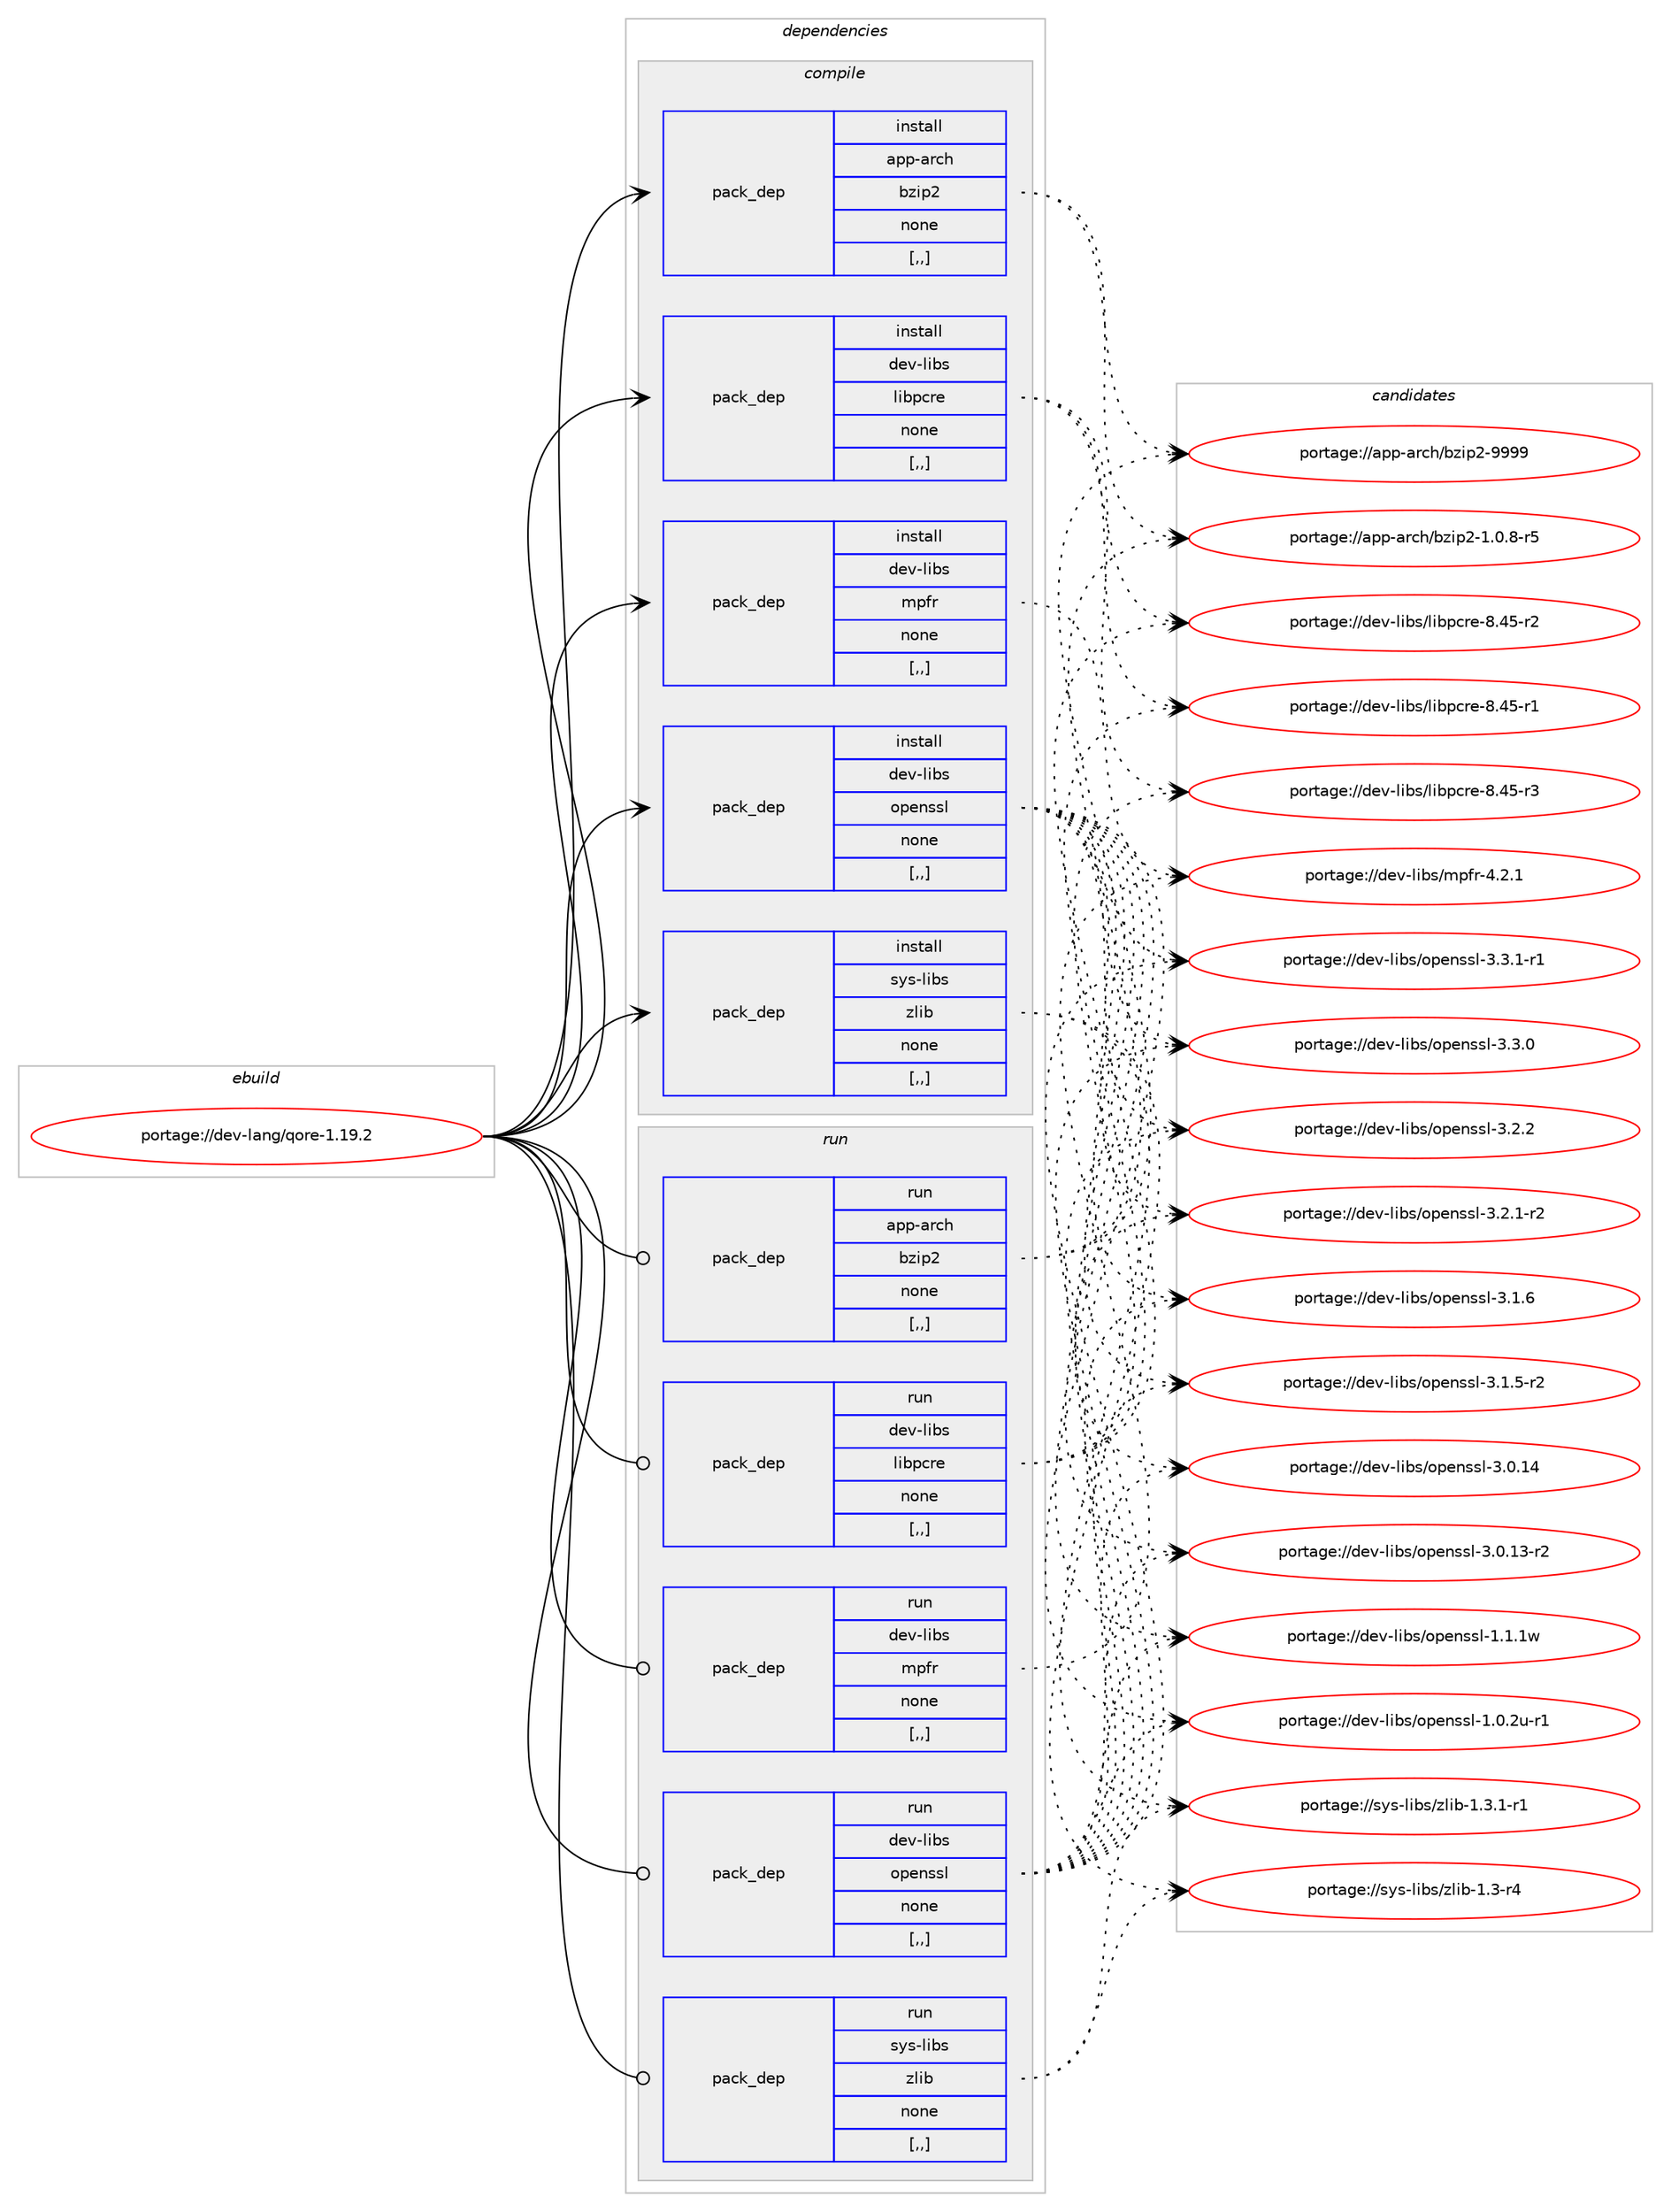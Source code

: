 digraph prolog {

# *************
# Graph options
# *************

newrank=true;
concentrate=true;
compound=true;
graph [rankdir=LR,fontname=Helvetica,fontsize=10,ranksep=1.5];#, ranksep=2.5, nodesep=0.2];
edge  [arrowhead=vee];
node  [fontname=Helvetica,fontsize=10];

# **********
# The ebuild
# **********

subgraph cluster_leftcol {
color=gray;
label=<<i>ebuild</i>>;
id [label="portage://dev-lang/qore-1.19.2", color=red, width=4, href="../dev-lang/qore-1.19.2.svg"];
}

# ****************
# The dependencies
# ****************

subgraph cluster_midcol {
color=gray;
label=<<i>dependencies</i>>;
subgraph cluster_compile {
fillcolor="#eeeeee";
style=filled;
label=<<i>compile</i>>;
subgraph pack77487 {
dependency102840 [label=<<TABLE BORDER="0" CELLBORDER="1" CELLSPACING="0" CELLPADDING="4" WIDTH="220"><TR><TD ROWSPAN="6" CELLPADDING="30">pack_dep</TD></TR><TR><TD WIDTH="110">install</TD></TR><TR><TD>app-arch</TD></TR><TR><TD>bzip2</TD></TR><TR><TD>none</TD></TR><TR><TD>[,,]</TD></TR></TABLE>>, shape=none, color=blue];
}
id:e -> dependency102840:w [weight=20,style="solid",arrowhead="vee"];
subgraph pack77488 {
dependency102841 [label=<<TABLE BORDER="0" CELLBORDER="1" CELLSPACING="0" CELLPADDING="4" WIDTH="220"><TR><TD ROWSPAN="6" CELLPADDING="30">pack_dep</TD></TR><TR><TD WIDTH="110">install</TD></TR><TR><TD>dev-libs</TD></TR><TR><TD>libpcre</TD></TR><TR><TD>none</TD></TR><TR><TD>[,,]</TD></TR></TABLE>>, shape=none, color=blue];
}
id:e -> dependency102841:w [weight=20,style="solid",arrowhead="vee"];
subgraph pack77489 {
dependency102842 [label=<<TABLE BORDER="0" CELLBORDER="1" CELLSPACING="0" CELLPADDING="4" WIDTH="220"><TR><TD ROWSPAN="6" CELLPADDING="30">pack_dep</TD></TR><TR><TD WIDTH="110">install</TD></TR><TR><TD>dev-libs</TD></TR><TR><TD>mpfr</TD></TR><TR><TD>none</TD></TR><TR><TD>[,,]</TD></TR></TABLE>>, shape=none, color=blue];
}
id:e -> dependency102842:w [weight=20,style="solid",arrowhead="vee"];
subgraph pack77490 {
dependency102843 [label=<<TABLE BORDER="0" CELLBORDER="1" CELLSPACING="0" CELLPADDING="4" WIDTH="220"><TR><TD ROWSPAN="6" CELLPADDING="30">pack_dep</TD></TR><TR><TD WIDTH="110">install</TD></TR><TR><TD>dev-libs</TD></TR><TR><TD>openssl</TD></TR><TR><TD>none</TD></TR><TR><TD>[,,]</TD></TR></TABLE>>, shape=none, color=blue];
}
id:e -> dependency102843:w [weight=20,style="solid",arrowhead="vee"];
subgraph pack77491 {
dependency102844 [label=<<TABLE BORDER="0" CELLBORDER="1" CELLSPACING="0" CELLPADDING="4" WIDTH="220"><TR><TD ROWSPAN="6" CELLPADDING="30">pack_dep</TD></TR><TR><TD WIDTH="110">install</TD></TR><TR><TD>sys-libs</TD></TR><TR><TD>zlib</TD></TR><TR><TD>none</TD></TR><TR><TD>[,,]</TD></TR></TABLE>>, shape=none, color=blue];
}
id:e -> dependency102844:w [weight=20,style="solid",arrowhead="vee"];
}
subgraph cluster_compileandrun {
fillcolor="#eeeeee";
style=filled;
label=<<i>compile and run</i>>;
}
subgraph cluster_run {
fillcolor="#eeeeee";
style=filled;
label=<<i>run</i>>;
subgraph pack77492 {
dependency102845 [label=<<TABLE BORDER="0" CELLBORDER="1" CELLSPACING="0" CELLPADDING="4" WIDTH="220"><TR><TD ROWSPAN="6" CELLPADDING="30">pack_dep</TD></TR><TR><TD WIDTH="110">run</TD></TR><TR><TD>app-arch</TD></TR><TR><TD>bzip2</TD></TR><TR><TD>none</TD></TR><TR><TD>[,,]</TD></TR></TABLE>>, shape=none, color=blue];
}
id:e -> dependency102845:w [weight=20,style="solid",arrowhead="odot"];
subgraph pack77493 {
dependency102846 [label=<<TABLE BORDER="0" CELLBORDER="1" CELLSPACING="0" CELLPADDING="4" WIDTH="220"><TR><TD ROWSPAN="6" CELLPADDING="30">pack_dep</TD></TR><TR><TD WIDTH="110">run</TD></TR><TR><TD>dev-libs</TD></TR><TR><TD>libpcre</TD></TR><TR><TD>none</TD></TR><TR><TD>[,,]</TD></TR></TABLE>>, shape=none, color=blue];
}
id:e -> dependency102846:w [weight=20,style="solid",arrowhead="odot"];
subgraph pack77494 {
dependency102847 [label=<<TABLE BORDER="0" CELLBORDER="1" CELLSPACING="0" CELLPADDING="4" WIDTH="220"><TR><TD ROWSPAN="6" CELLPADDING="30">pack_dep</TD></TR><TR><TD WIDTH="110">run</TD></TR><TR><TD>dev-libs</TD></TR><TR><TD>mpfr</TD></TR><TR><TD>none</TD></TR><TR><TD>[,,]</TD></TR></TABLE>>, shape=none, color=blue];
}
id:e -> dependency102847:w [weight=20,style="solid",arrowhead="odot"];
subgraph pack77495 {
dependency102848 [label=<<TABLE BORDER="0" CELLBORDER="1" CELLSPACING="0" CELLPADDING="4" WIDTH="220"><TR><TD ROWSPAN="6" CELLPADDING="30">pack_dep</TD></TR><TR><TD WIDTH="110">run</TD></TR><TR><TD>dev-libs</TD></TR><TR><TD>openssl</TD></TR><TR><TD>none</TD></TR><TR><TD>[,,]</TD></TR></TABLE>>, shape=none, color=blue];
}
id:e -> dependency102848:w [weight=20,style="solid",arrowhead="odot"];
subgraph pack77496 {
dependency102849 [label=<<TABLE BORDER="0" CELLBORDER="1" CELLSPACING="0" CELLPADDING="4" WIDTH="220"><TR><TD ROWSPAN="6" CELLPADDING="30">pack_dep</TD></TR><TR><TD WIDTH="110">run</TD></TR><TR><TD>sys-libs</TD></TR><TR><TD>zlib</TD></TR><TR><TD>none</TD></TR><TR><TD>[,,]</TD></TR></TABLE>>, shape=none, color=blue];
}
id:e -> dependency102849:w [weight=20,style="solid",arrowhead="odot"];
}
}

# **************
# The candidates
# **************

subgraph cluster_choices {
rank=same;
color=gray;
label=<<i>candidates</i>>;

subgraph choice77487 {
color=black;
nodesep=1;
choice971121124597114991044798122105112504557575757 [label="portage://app-arch/bzip2-9999", color=red, width=4,href="../app-arch/bzip2-9999.svg"];
choice971121124597114991044798122105112504549464846564511453 [label="portage://app-arch/bzip2-1.0.8-r5", color=red, width=4,href="../app-arch/bzip2-1.0.8-r5.svg"];
dependency102840:e -> choice971121124597114991044798122105112504557575757:w [style=dotted,weight="100"];
dependency102840:e -> choice971121124597114991044798122105112504549464846564511453:w [style=dotted,weight="100"];
}
subgraph choice77488 {
color=black;
nodesep=1;
choice100101118451081059811547108105981129911410145564652534511451 [label="portage://dev-libs/libpcre-8.45-r3", color=red, width=4,href="../dev-libs/libpcre-8.45-r3.svg"];
choice100101118451081059811547108105981129911410145564652534511450 [label="portage://dev-libs/libpcre-8.45-r2", color=red, width=4,href="../dev-libs/libpcre-8.45-r2.svg"];
choice100101118451081059811547108105981129911410145564652534511449 [label="portage://dev-libs/libpcre-8.45-r1", color=red, width=4,href="../dev-libs/libpcre-8.45-r1.svg"];
dependency102841:e -> choice100101118451081059811547108105981129911410145564652534511451:w [style=dotted,weight="100"];
dependency102841:e -> choice100101118451081059811547108105981129911410145564652534511450:w [style=dotted,weight="100"];
dependency102841:e -> choice100101118451081059811547108105981129911410145564652534511449:w [style=dotted,weight="100"];
}
subgraph choice77489 {
color=black;
nodesep=1;
choice100101118451081059811547109112102114455246504649 [label="portage://dev-libs/mpfr-4.2.1", color=red, width=4,href="../dev-libs/mpfr-4.2.1.svg"];
dependency102842:e -> choice100101118451081059811547109112102114455246504649:w [style=dotted,weight="100"];
}
subgraph choice77490 {
color=black;
nodesep=1;
choice1001011184510810598115471111121011101151151084551465146494511449 [label="portage://dev-libs/openssl-3.3.1-r1", color=red, width=4,href="../dev-libs/openssl-3.3.1-r1.svg"];
choice100101118451081059811547111112101110115115108455146514648 [label="portage://dev-libs/openssl-3.3.0", color=red, width=4,href="../dev-libs/openssl-3.3.0.svg"];
choice100101118451081059811547111112101110115115108455146504650 [label="portage://dev-libs/openssl-3.2.2", color=red, width=4,href="../dev-libs/openssl-3.2.2.svg"];
choice1001011184510810598115471111121011101151151084551465046494511450 [label="portage://dev-libs/openssl-3.2.1-r2", color=red, width=4,href="../dev-libs/openssl-3.2.1-r2.svg"];
choice100101118451081059811547111112101110115115108455146494654 [label="portage://dev-libs/openssl-3.1.6", color=red, width=4,href="../dev-libs/openssl-3.1.6.svg"];
choice1001011184510810598115471111121011101151151084551464946534511450 [label="portage://dev-libs/openssl-3.1.5-r2", color=red, width=4,href="../dev-libs/openssl-3.1.5-r2.svg"];
choice10010111845108105981154711111210111011511510845514648464952 [label="portage://dev-libs/openssl-3.0.14", color=red, width=4,href="../dev-libs/openssl-3.0.14.svg"];
choice100101118451081059811547111112101110115115108455146484649514511450 [label="portage://dev-libs/openssl-3.0.13-r2", color=red, width=4,href="../dev-libs/openssl-3.0.13-r2.svg"];
choice100101118451081059811547111112101110115115108454946494649119 [label="portage://dev-libs/openssl-1.1.1w", color=red, width=4,href="../dev-libs/openssl-1.1.1w.svg"];
choice1001011184510810598115471111121011101151151084549464846501174511449 [label="portage://dev-libs/openssl-1.0.2u-r1", color=red, width=4,href="../dev-libs/openssl-1.0.2u-r1.svg"];
dependency102843:e -> choice1001011184510810598115471111121011101151151084551465146494511449:w [style=dotted,weight="100"];
dependency102843:e -> choice100101118451081059811547111112101110115115108455146514648:w [style=dotted,weight="100"];
dependency102843:e -> choice100101118451081059811547111112101110115115108455146504650:w [style=dotted,weight="100"];
dependency102843:e -> choice1001011184510810598115471111121011101151151084551465046494511450:w [style=dotted,weight="100"];
dependency102843:e -> choice100101118451081059811547111112101110115115108455146494654:w [style=dotted,weight="100"];
dependency102843:e -> choice1001011184510810598115471111121011101151151084551464946534511450:w [style=dotted,weight="100"];
dependency102843:e -> choice10010111845108105981154711111210111011511510845514648464952:w [style=dotted,weight="100"];
dependency102843:e -> choice100101118451081059811547111112101110115115108455146484649514511450:w [style=dotted,weight="100"];
dependency102843:e -> choice100101118451081059811547111112101110115115108454946494649119:w [style=dotted,weight="100"];
dependency102843:e -> choice1001011184510810598115471111121011101151151084549464846501174511449:w [style=dotted,weight="100"];
}
subgraph choice77491 {
color=black;
nodesep=1;
choice115121115451081059811547122108105984549465146494511449 [label="portage://sys-libs/zlib-1.3.1-r1", color=red, width=4,href="../sys-libs/zlib-1.3.1-r1.svg"];
choice11512111545108105981154712210810598454946514511452 [label="portage://sys-libs/zlib-1.3-r4", color=red, width=4,href="../sys-libs/zlib-1.3-r4.svg"];
dependency102844:e -> choice115121115451081059811547122108105984549465146494511449:w [style=dotted,weight="100"];
dependency102844:e -> choice11512111545108105981154712210810598454946514511452:w [style=dotted,weight="100"];
}
subgraph choice77492 {
color=black;
nodesep=1;
choice971121124597114991044798122105112504557575757 [label="portage://app-arch/bzip2-9999", color=red, width=4,href="../app-arch/bzip2-9999.svg"];
choice971121124597114991044798122105112504549464846564511453 [label="portage://app-arch/bzip2-1.0.8-r5", color=red, width=4,href="../app-arch/bzip2-1.0.8-r5.svg"];
dependency102845:e -> choice971121124597114991044798122105112504557575757:w [style=dotted,weight="100"];
dependency102845:e -> choice971121124597114991044798122105112504549464846564511453:w [style=dotted,weight="100"];
}
subgraph choice77493 {
color=black;
nodesep=1;
choice100101118451081059811547108105981129911410145564652534511451 [label="portage://dev-libs/libpcre-8.45-r3", color=red, width=4,href="../dev-libs/libpcre-8.45-r3.svg"];
choice100101118451081059811547108105981129911410145564652534511450 [label="portage://dev-libs/libpcre-8.45-r2", color=red, width=4,href="../dev-libs/libpcre-8.45-r2.svg"];
choice100101118451081059811547108105981129911410145564652534511449 [label="portage://dev-libs/libpcre-8.45-r1", color=red, width=4,href="../dev-libs/libpcre-8.45-r1.svg"];
dependency102846:e -> choice100101118451081059811547108105981129911410145564652534511451:w [style=dotted,weight="100"];
dependency102846:e -> choice100101118451081059811547108105981129911410145564652534511450:w [style=dotted,weight="100"];
dependency102846:e -> choice100101118451081059811547108105981129911410145564652534511449:w [style=dotted,weight="100"];
}
subgraph choice77494 {
color=black;
nodesep=1;
choice100101118451081059811547109112102114455246504649 [label="portage://dev-libs/mpfr-4.2.1", color=red, width=4,href="../dev-libs/mpfr-4.2.1.svg"];
dependency102847:e -> choice100101118451081059811547109112102114455246504649:w [style=dotted,weight="100"];
}
subgraph choice77495 {
color=black;
nodesep=1;
choice1001011184510810598115471111121011101151151084551465146494511449 [label="portage://dev-libs/openssl-3.3.1-r1", color=red, width=4,href="../dev-libs/openssl-3.3.1-r1.svg"];
choice100101118451081059811547111112101110115115108455146514648 [label="portage://dev-libs/openssl-3.3.0", color=red, width=4,href="../dev-libs/openssl-3.3.0.svg"];
choice100101118451081059811547111112101110115115108455146504650 [label="portage://dev-libs/openssl-3.2.2", color=red, width=4,href="../dev-libs/openssl-3.2.2.svg"];
choice1001011184510810598115471111121011101151151084551465046494511450 [label="portage://dev-libs/openssl-3.2.1-r2", color=red, width=4,href="../dev-libs/openssl-3.2.1-r2.svg"];
choice100101118451081059811547111112101110115115108455146494654 [label="portage://dev-libs/openssl-3.1.6", color=red, width=4,href="../dev-libs/openssl-3.1.6.svg"];
choice1001011184510810598115471111121011101151151084551464946534511450 [label="portage://dev-libs/openssl-3.1.5-r2", color=red, width=4,href="../dev-libs/openssl-3.1.5-r2.svg"];
choice10010111845108105981154711111210111011511510845514648464952 [label="portage://dev-libs/openssl-3.0.14", color=red, width=4,href="../dev-libs/openssl-3.0.14.svg"];
choice100101118451081059811547111112101110115115108455146484649514511450 [label="portage://dev-libs/openssl-3.0.13-r2", color=red, width=4,href="../dev-libs/openssl-3.0.13-r2.svg"];
choice100101118451081059811547111112101110115115108454946494649119 [label="portage://dev-libs/openssl-1.1.1w", color=red, width=4,href="../dev-libs/openssl-1.1.1w.svg"];
choice1001011184510810598115471111121011101151151084549464846501174511449 [label="portage://dev-libs/openssl-1.0.2u-r1", color=red, width=4,href="../dev-libs/openssl-1.0.2u-r1.svg"];
dependency102848:e -> choice1001011184510810598115471111121011101151151084551465146494511449:w [style=dotted,weight="100"];
dependency102848:e -> choice100101118451081059811547111112101110115115108455146514648:w [style=dotted,weight="100"];
dependency102848:e -> choice100101118451081059811547111112101110115115108455146504650:w [style=dotted,weight="100"];
dependency102848:e -> choice1001011184510810598115471111121011101151151084551465046494511450:w [style=dotted,weight="100"];
dependency102848:e -> choice100101118451081059811547111112101110115115108455146494654:w [style=dotted,weight="100"];
dependency102848:e -> choice1001011184510810598115471111121011101151151084551464946534511450:w [style=dotted,weight="100"];
dependency102848:e -> choice10010111845108105981154711111210111011511510845514648464952:w [style=dotted,weight="100"];
dependency102848:e -> choice100101118451081059811547111112101110115115108455146484649514511450:w [style=dotted,weight="100"];
dependency102848:e -> choice100101118451081059811547111112101110115115108454946494649119:w [style=dotted,weight="100"];
dependency102848:e -> choice1001011184510810598115471111121011101151151084549464846501174511449:w [style=dotted,weight="100"];
}
subgraph choice77496 {
color=black;
nodesep=1;
choice115121115451081059811547122108105984549465146494511449 [label="portage://sys-libs/zlib-1.3.1-r1", color=red, width=4,href="../sys-libs/zlib-1.3.1-r1.svg"];
choice11512111545108105981154712210810598454946514511452 [label="portage://sys-libs/zlib-1.3-r4", color=red, width=4,href="../sys-libs/zlib-1.3-r4.svg"];
dependency102849:e -> choice115121115451081059811547122108105984549465146494511449:w [style=dotted,weight="100"];
dependency102849:e -> choice11512111545108105981154712210810598454946514511452:w [style=dotted,weight="100"];
}
}

}
